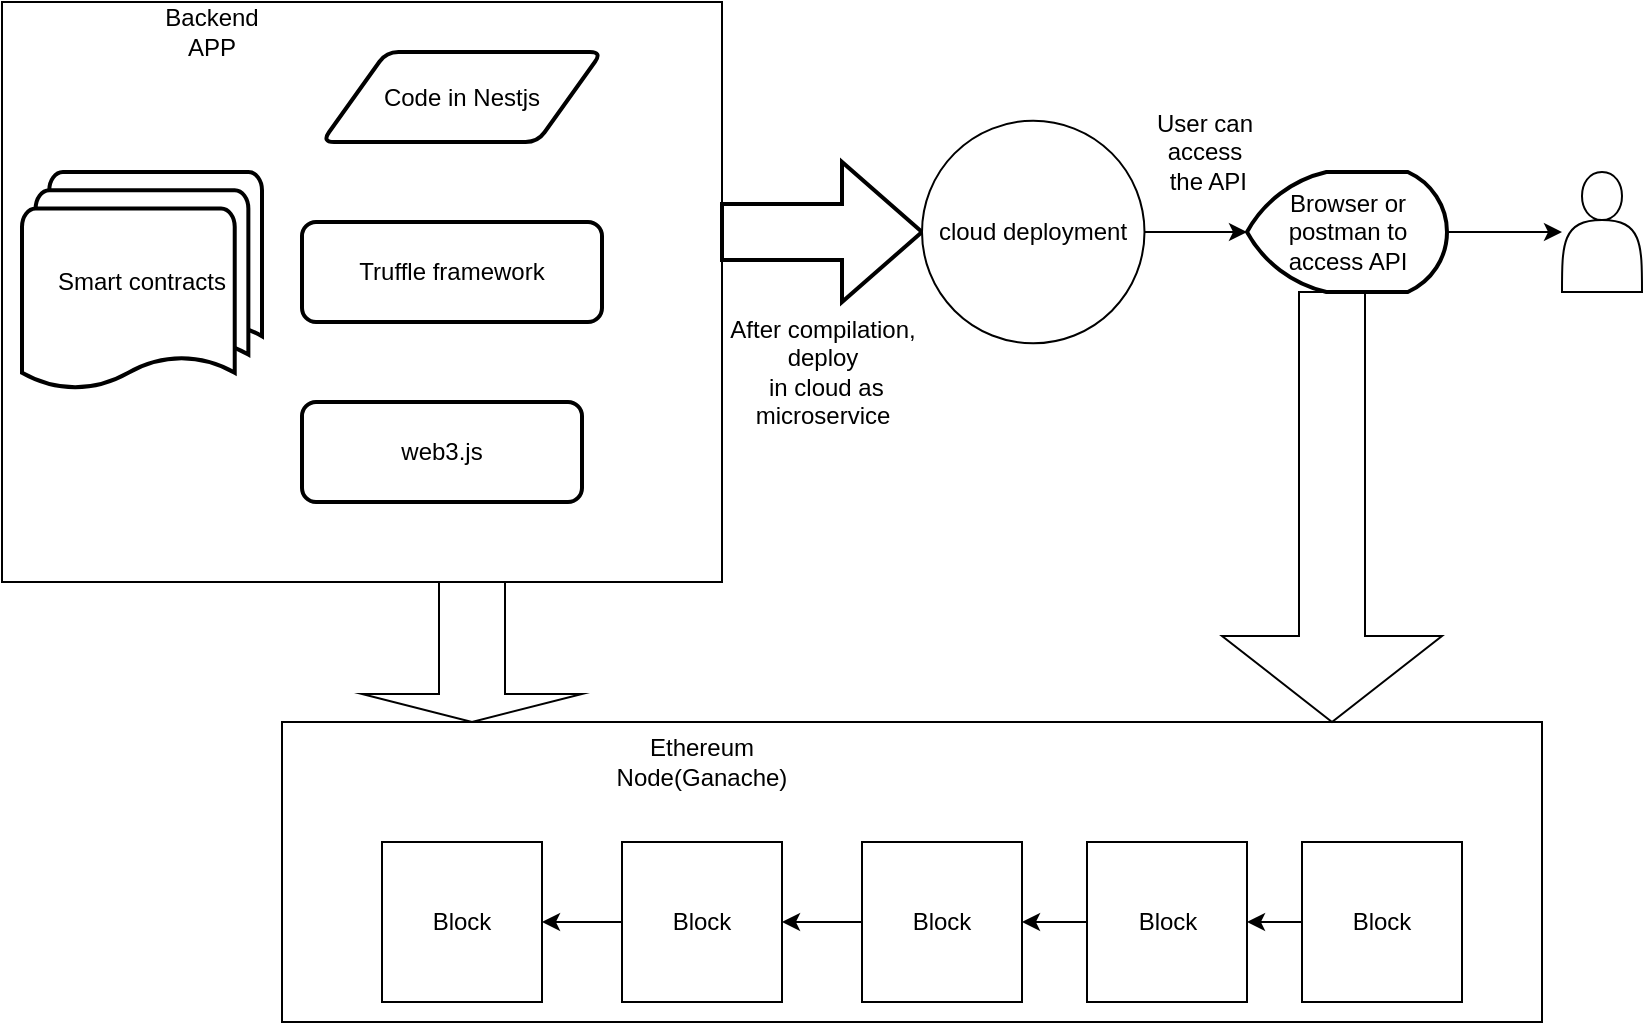 <mxfile version="13.8.0" type="github">
  <diagram id="ZjUCXRDBl8xt-IC6fDl1" name="Page-1">
    <mxGraphModel dx="1038" dy="523" grid="1" gridSize="10" guides="1" tooltips="1" connect="1" arrows="1" fold="1" page="1" pageScale="1" pageWidth="850" pageHeight="1100" math="0" shadow="0">
      <root>
        <mxCell id="0" />
        <mxCell id="1" parent="0" />
        <mxCell id="znIfJXlI9WTtuQaWLm0x-1" value="" style="rounded=0;whiteSpace=wrap;html=1;" vertex="1" parent="1">
          <mxGeometry x="20" y="60" width="360" height="290" as="geometry" />
        </mxCell>
        <mxCell id="znIfJXlI9WTtuQaWLm0x-10" value="Smart contracts" style="strokeWidth=2;html=1;shape=mxgraph.flowchart.multi-document;whiteSpace=wrap;" vertex="1" parent="1">
          <mxGeometry x="30" y="145" width="120" height="110" as="geometry" />
        </mxCell>
        <mxCell id="znIfJXlI9WTtuQaWLm0x-11" value="Code in Nestjs" style="shape=parallelogram;html=1;strokeWidth=2;perimeter=parallelogramPerimeter;whiteSpace=wrap;rounded=1;arcSize=12;size=0.23;" vertex="1" parent="1">
          <mxGeometry x="180" y="85" width="140" height="45" as="geometry" />
        </mxCell>
        <mxCell id="znIfJXlI9WTtuQaWLm0x-12" value="&lt;span&gt;Truffle framework&lt;/span&gt;" style="rounded=1;whiteSpace=wrap;html=1;absoluteArcSize=1;arcSize=14;strokeWidth=2;" vertex="1" parent="1">
          <mxGeometry x="170" y="170" width="150" height="50" as="geometry" />
        </mxCell>
        <mxCell id="znIfJXlI9WTtuQaWLm0x-13" value="web3.js" style="rounded=1;whiteSpace=wrap;html=1;absoluteArcSize=1;arcSize=14;strokeWidth=2;" vertex="1" parent="1">
          <mxGeometry x="170" y="260" width="140" height="50" as="geometry" />
        </mxCell>
        <mxCell id="znIfJXlI9WTtuQaWLm0x-14" value="" style="rounded=0;whiteSpace=wrap;html=1;" vertex="1" parent="1">
          <mxGeometry x="160" y="420" width="630" height="150" as="geometry" />
        </mxCell>
        <mxCell id="znIfJXlI9WTtuQaWLm0x-16" value="After compilation, &lt;br&gt;deploy&lt;br&gt;&amp;nbsp;in cloud as&lt;br&gt;microservice" style="verticalLabelPosition=bottom;verticalAlign=top;html=1;strokeWidth=2;shape=mxgraph.arrows2.arrow;dy=0.6;dx=40;notch=0;" vertex="1" parent="1">
          <mxGeometry x="380" y="140" width="100" height="70" as="geometry" />
        </mxCell>
        <mxCell id="znIfJXlI9WTtuQaWLm0x-18" value="Backend APP" style="text;html=1;strokeColor=none;fillColor=none;align=center;verticalAlign=middle;whiteSpace=wrap;rounded=0;" vertex="1" parent="1">
          <mxGeometry x="90" y="70" width="70" height="10" as="geometry" />
        </mxCell>
        <mxCell id="znIfJXlI9WTtuQaWLm0x-19" style="edgeStyle=orthogonalEdgeStyle;rounded=0;orthogonalLoop=1;jettySize=auto;html=1;exitX=0.5;exitY=1;exitDx=0;exitDy=0;" edge="1" parent="1" source="znIfJXlI9WTtuQaWLm0x-18" target="znIfJXlI9WTtuQaWLm0x-18">
          <mxGeometry relative="1" as="geometry" />
        </mxCell>
        <mxCell id="znIfJXlI9WTtuQaWLm0x-27" style="edgeStyle=orthogonalEdgeStyle;rounded=0;orthogonalLoop=1;jettySize=auto;html=1;" edge="1" parent="1" source="znIfJXlI9WTtuQaWLm0x-20" target="znIfJXlI9WTtuQaWLm0x-43">
          <mxGeometry relative="1" as="geometry">
            <mxPoint x="660" y="175" as="targetPoint" />
          </mxGeometry>
        </mxCell>
        <mxCell id="znIfJXlI9WTtuQaWLm0x-20" value="cloud deployment" style="ellipse;whiteSpace=wrap;html=1;aspect=fixed;" vertex="1" parent="1">
          <mxGeometry x="480" y="119.38" width="111.25" height="111.25" as="geometry" />
        </mxCell>
        <mxCell id="znIfJXlI9WTtuQaWLm0x-28" value="User can &lt;br&gt;access&lt;br&gt;&amp;nbsp;the API" style="text;html=1;align=center;verticalAlign=middle;resizable=0;points=[];autosize=1;" vertex="1" parent="1">
          <mxGeometry x="591.25" y="110" width="60" height="50" as="geometry" />
        </mxCell>
        <mxCell id="znIfJXlI9WTtuQaWLm0x-29" value="Ethereum Node(Ganache)" style="text;html=1;strokeColor=none;fillColor=none;align=center;verticalAlign=middle;whiteSpace=wrap;rounded=0;" vertex="1" parent="1">
          <mxGeometry x="320" y="430" width="100" height="20" as="geometry" />
        </mxCell>
        <mxCell id="znIfJXlI9WTtuQaWLm0x-30" value="Block" style="whiteSpace=wrap;html=1;aspect=fixed;" vertex="1" parent="1">
          <mxGeometry x="210" y="480" width="80" height="80" as="geometry" />
        </mxCell>
        <mxCell id="znIfJXlI9WTtuQaWLm0x-36" value="" style="edgeStyle=orthogonalEdgeStyle;rounded=0;orthogonalLoop=1;jettySize=auto;html=1;" edge="1" parent="1" source="znIfJXlI9WTtuQaWLm0x-31" target="znIfJXlI9WTtuQaWLm0x-32">
          <mxGeometry relative="1" as="geometry" />
        </mxCell>
        <mxCell id="znIfJXlI9WTtuQaWLm0x-31" value="Block" style="whiteSpace=wrap;html=1;aspect=fixed;" vertex="1" parent="1">
          <mxGeometry x="450" y="480" width="80" height="80" as="geometry" />
        </mxCell>
        <mxCell id="znIfJXlI9WTtuQaWLm0x-34" style="edgeStyle=orthogonalEdgeStyle;rounded=0;orthogonalLoop=1;jettySize=auto;html=1;entryX=1;entryY=0.5;entryDx=0;entryDy=0;" edge="1" parent="1" source="znIfJXlI9WTtuQaWLm0x-32" target="znIfJXlI9WTtuQaWLm0x-30">
          <mxGeometry relative="1" as="geometry" />
        </mxCell>
        <mxCell id="znIfJXlI9WTtuQaWLm0x-32" value="Block" style="whiteSpace=wrap;html=1;aspect=fixed;" vertex="1" parent="1">
          <mxGeometry x="330" y="480" width="80" height="80" as="geometry" />
        </mxCell>
        <mxCell id="znIfJXlI9WTtuQaWLm0x-37" value="" style="edgeStyle=orthogonalEdgeStyle;rounded=0;orthogonalLoop=1;jettySize=auto;html=1;" edge="1" parent="1" source="znIfJXlI9WTtuQaWLm0x-33" target="znIfJXlI9WTtuQaWLm0x-31">
          <mxGeometry relative="1" as="geometry" />
        </mxCell>
        <mxCell id="znIfJXlI9WTtuQaWLm0x-33" value="Block" style="whiteSpace=wrap;html=1;aspect=fixed;" vertex="1" parent="1">
          <mxGeometry x="562.5" y="480" width="80" height="80" as="geometry" />
        </mxCell>
        <mxCell id="znIfJXlI9WTtuQaWLm0x-40" value="" style="shape=singleArrow;direction=south;whiteSpace=wrap;html=1;" vertex="1" parent="1">
          <mxGeometry x="200" y="350" width="110" height="70" as="geometry" />
        </mxCell>
        <mxCell id="znIfJXlI9WTtuQaWLm0x-41" value="" style="shape=singleArrow;direction=south;whiteSpace=wrap;html=1;" vertex="1" parent="1">
          <mxGeometry x="630" y="205" width="110" height="215" as="geometry" />
        </mxCell>
        <mxCell id="znIfJXlI9WTtuQaWLm0x-42" value="" style="shape=actor;whiteSpace=wrap;html=1;" vertex="1" parent="1">
          <mxGeometry x="800" y="145" width="40" height="60" as="geometry" />
        </mxCell>
        <mxCell id="znIfJXlI9WTtuQaWLm0x-44" value="" style="edgeStyle=orthogonalEdgeStyle;rounded=0;orthogonalLoop=1;jettySize=auto;html=1;" edge="1" parent="1" source="znIfJXlI9WTtuQaWLm0x-43" target="znIfJXlI9WTtuQaWLm0x-42">
          <mxGeometry relative="1" as="geometry" />
        </mxCell>
        <mxCell id="znIfJXlI9WTtuQaWLm0x-43" value="Browser or postman to access API" style="strokeWidth=2;html=1;shape=mxgraph.flowchart.display;whiteSpace=wrap;" vertex="1" parent="1">
          <mxGeometry x="642.5" y="145" width="100" height="60" as="geometry" />
        </mxCell>
        <mxCell id="znIfJXlI9WTtuQaWLm0x-47" value="" style="edgeStyle=orthogonalEdgeStyle;rounded=0;orthogonalLoop=1;jettySize=auto;html=1;" edge="1" parent="1" source="znIfJXlI9WTtuQaWLm0x-46" target="znIfJXlI9WTtuQaWLm0x-33">
          <mxGeometry relative="1" as="geometry" />
        </mxCell>
        <mxCell id="znIfJXlI9WTtuQaWLm0x-46" value="Block" style="whiteSpace=wrap;html=1;aspect=fixed;" vertex="1" parent="1">
          <mxGeometry x="670" y="480" width="80" height="80" as="geometry" />
        </mxCell>
      </root>
    </mxGraphModel>
  </diagram>
</mxfile>
